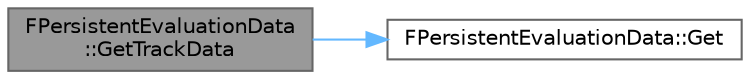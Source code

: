 digraph "FPersistentEvaluationData::GetTrackData"
{
 // INTERACTIVE_SVG=YES
 // LATEX_PDF_SIZE
  bgcolor="transparent";
  edge [fontname=Helvetica,fontsize=10,labelfontname=Helvetica,labelfontsize=10];
  node [fontname=Helvetica,fontsize=10,shape=box,height=0.2,width=0.4];
  rankdir="LR";
  Node1 [id="Node000001",label="FPersistentEvaluationData\l::GetTrackData",height=0.2,width=0.4,color="gray40", fillcolor="grey60", style="filled", fontcolor="black",tooltip=" "];
  Node1 -> Node2 [id="edge1_Node000001_Node000002",color="steelblue1",style="solid",tooltip=" "];
  Node2 [id="Node000002",label="FPersistentEvaluationData::Get",height=0.2,width=0.4,color="grey40", fillcolor="white", style="filled",URL="$d2/d35/structFPersistentEvaluationData.html#a19b401fc84580fa3cc4c20e94de50703",tooltip=" "];
}
